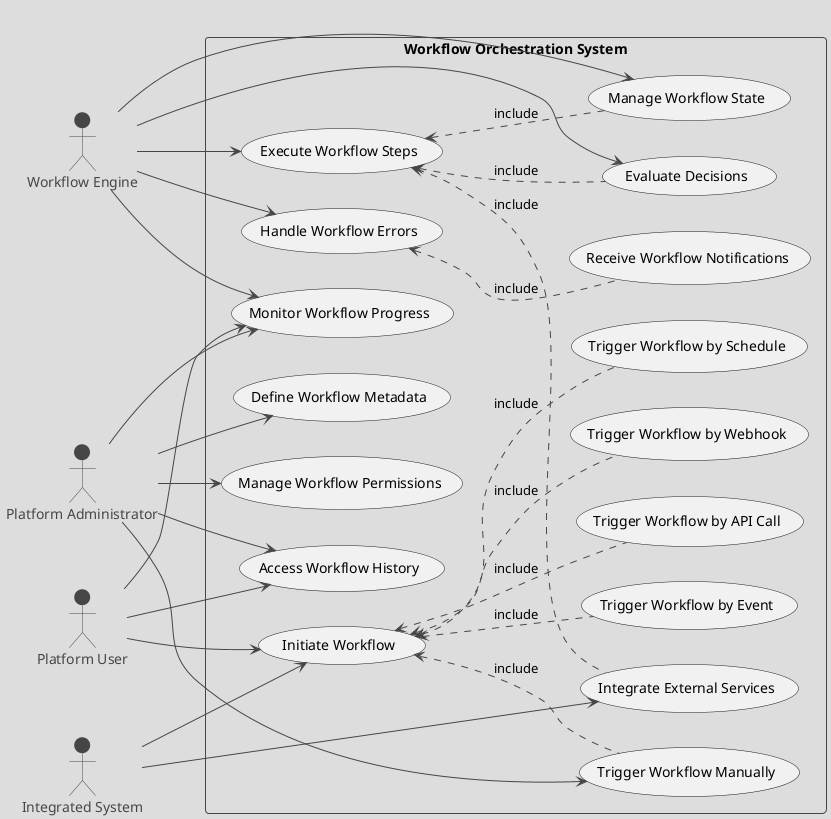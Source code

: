 @startuml
!theme toy

left to right direction
skinparam packageStyle rectangle

actor "Platform User" as User
actor "Platform Administrator" as Admin
actor "Integrated System" as IntegratedSystem
actor "Workflow Engine" as Engine

rectangle "Workflow Orchestration System" {
  usecase "Initiate Workflow" as Initiate
  usecase "Execute Workflow Steps" as ExecuteSteps
  usecase "Manage Workflow State" as ManageState
  usecase "Evaluate Decisions" as EvaluateDecisions
  usecase "Handle Workflow Errors" as HandleErrors
  usecase "Monitor Workflow Progress" as MonitorProgress
  usecase "Access Workflow History" as AccessHistory
  usecase "Define Workflow Metadata" as DefineMetadata
  usecase "Manage Workflow Permissions" as ManagePermissions
  usecase "Integrate External Services" as IntegrateExternal
  usecase "Trigger Workflow Manually" as ManualTrigger
  usecase "Trigger Workflow by Schedule" as ScheduledTrigger
  usecase "Trigger Workflow by Event" as EventTrigger
  usecase "Trigger Workflow by API Call" as APITrigger
  usecase "Trigger Workflow by Webhook" as WebhookTrigger
  usecase "Receive Workflow Notifications" as ReceiveNotifications
}

User --> Initiate
User --> MonitorProgress
User --> AccessHistory

Admin --> DefineMetadata
Admin --> ManagePermissions
Admin --> ManualTrigger
Admin --> MonitorProgress
Admin --> AccessHistory

IntegratedSystem --> Initiate
IntegratedSystem --> IntegrateExternal

Engine --> ExecuteSteps
Engine --> ManageState
Engine --> EvaluateDecisions
Engine --> HandleErrors
Engine --> MonitorProgress

Initiate <.. ManualTrigger : include
Initiate <.. ScheduledTrigger : include
Initiate <.. EventTrigger : include
Initiate <.. APITrigger : include
Initiate <.. WebhookTrigger : include

ExecuteSteps <.. IntegrateExternal : include
ExecuteSteps <.. EvaluateDecisions : include
ExecuteSteps <.. ManageState : include

HandleErrors <.. ReceiveNotifications : include

@enduml